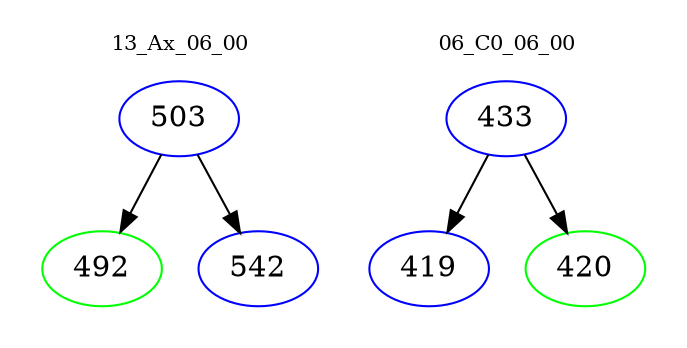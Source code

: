 digraph{
subgraph cluster_0 {
color = white
label = "13_Ax_06_00";
fontsize=10;
T0_503 [label="503", color="blue"]
T0_503 -> T0_492 [color="black"]
T0_492 [label="492", color="green"]
T0_503 -> T0_542 [color="black"]
T0_542 [label="542", color="blue"]
}
subgraph cluster_1 {
color = white
label = "06_C0_06_00";
fontsize=10;
T1_433 [label="433", color="blue"]
T1_433 -> T1_419 [color="black"]
T1_419 [label="419", color="blue"]
T1_433 -> T1_420 [color="black"]
T1_420 [label="420", color="green"]
}
}
